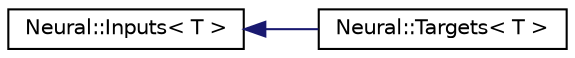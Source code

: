 digraph G
{
  edge [fontname="Helvetica",fontsize="10",labelfontname="Helvetica",labelfontsize="10"];
  node [fontname="Helvetica",fontsize="10",shape=record];
  rankdir=LR;
  Node1 [label="Neural::Inputs\< T \>",height=0.2,width=0.4,color="black", fillcolor="white", style="filled",URL="$class_neural_1_1_inputs.html"];
  Node1 -> Node2 [dir=back,color="midnightblue",fontsize="10",style="solid",fontname="Helvetica"];
  Node2 [label="Neural::Targets\< T \>",height=0.2,width=0.4,color="black", fillcolor="white", style="filled",URL="$class_neural_1_1_targets.html"];
}
